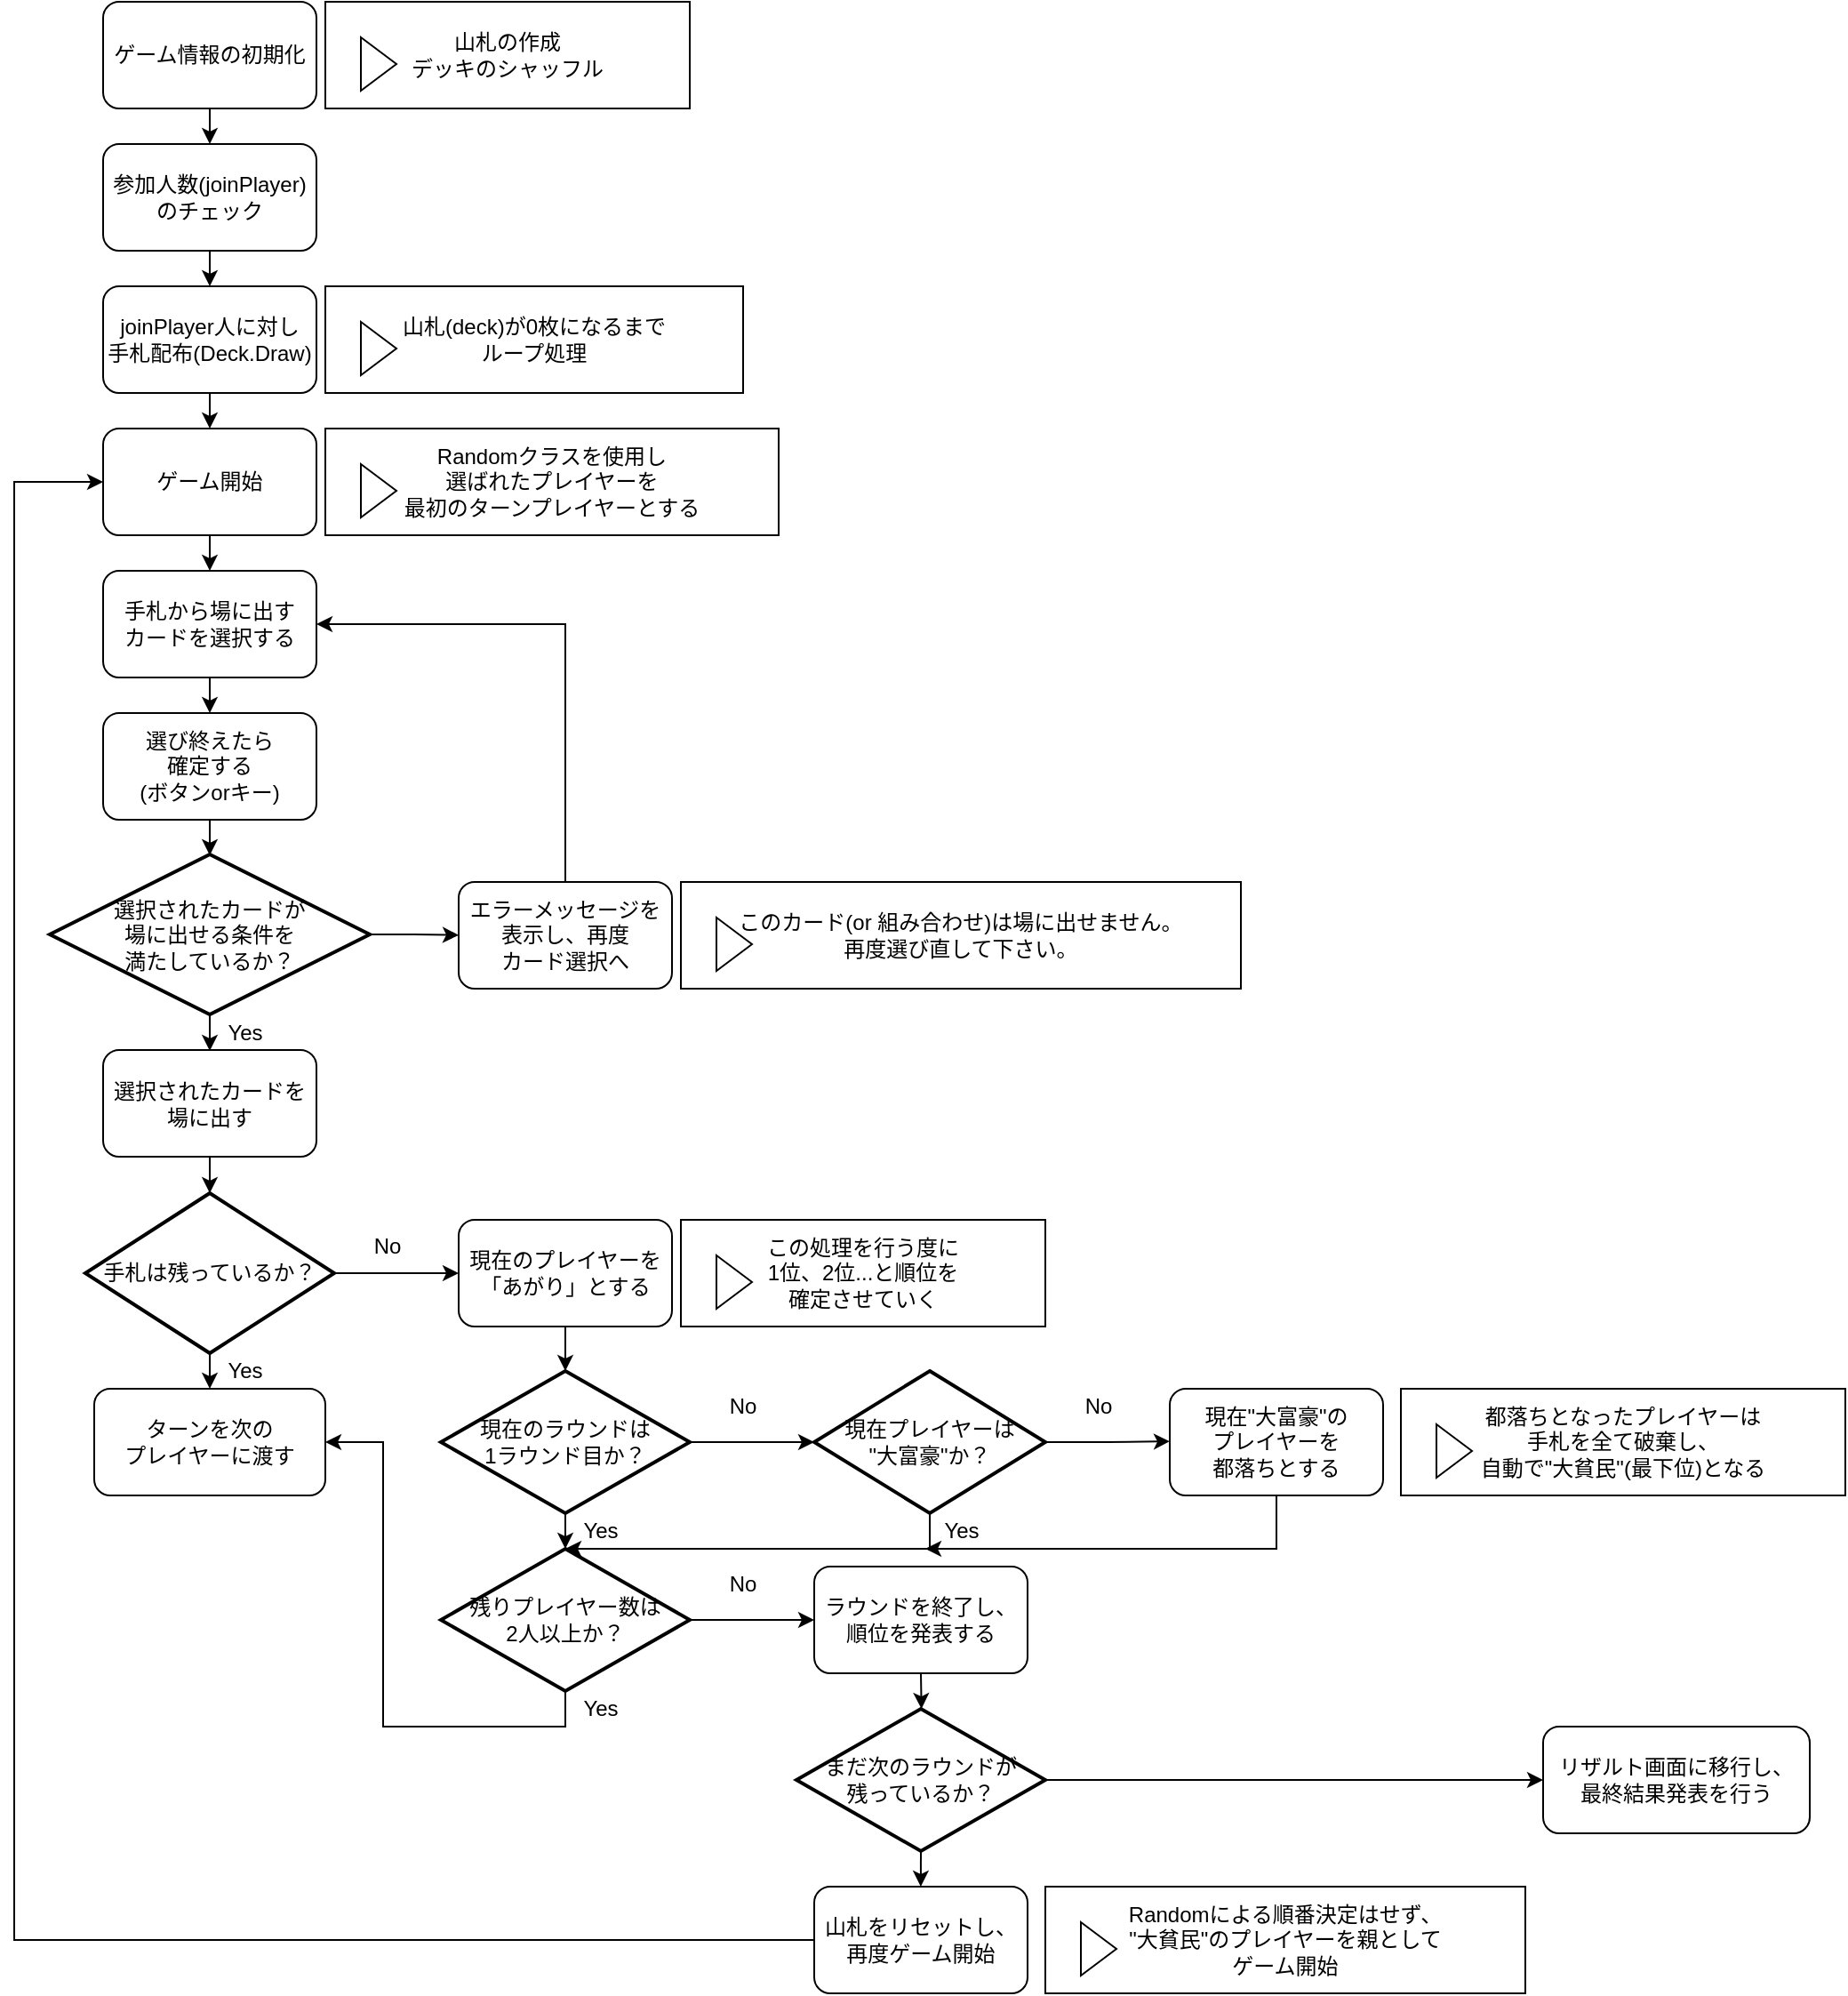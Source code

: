 <mxfile version="12.7.8" type="device"><diagram id="C5RBs43oDa-KdzZeNtuy" name="Page-1"><mxGraphModel dx="2372" dy="1498" grid="1" gridSize="10" guides="1" tooltips="1" connect="1" arrows="1" fold="1" page="1" pageScale="1" pageWidth="1300" pageHeight="1500" math="0" shadow="0"><root><mxCell id="WIyWlLk6GJQsqaUBKTNV-0"/><mxCell id="WIyWlLk6GJQsqaUBKTNV-1" parent="WIyWlLk6GJQsqaUBKTNV-0"/><mxCell id="8BnWi7yDY1hejVU2nWqL-6" style="edgeStyle=orthogonalEdgeStyle;rounded=0;orthogonalLoop=1;jettySize=auto;html=1;exitX=0.5;exitY=1;exitDx=0;exitDy=0;" edge="1" parent="WIyWlLk6GJQsqaUBKTNV-1" source="WIyWlLk6GJQsqaUBKTNV-3"><mxGeometry relative="1" as="geometry"><mxPoint x="220" y="140" as="targetPoint"/></mxGeometry></mxCell><mxCell id="WIyWlLk6GJQsqaUBKTNV-3" value="ゲーム情報の初期化" style="rounded=1;whiteSpace=wrap;html=1;fontSize=12;glass=0;strokeWidth=1;shadow=0;" parent="WIyWlLk6GJQsqaUBKTNV-1" vertex="1"><mxGeometry x="160" y="60" width="120" height="60" as="geometry"/></mxCell><mxCell id="8BnWi7yDY1hejVU2nWqL-4" value="山札の作成&lt;br&gt;デッキのシャッフル" style="html=1;whiteSpace=wrap;container=1;recursiveResize=0;collapsible=0;" vertex="1" parent="WIyWlLk6GJQsqaUBKTNV-1"><mxGeometry x="285" y="60" width="205" height="60" as="geometry"/></mxCell><mxCell id="8BnWi7yDY1hejVU2nWqL-5" value="" style="triangle;html=1;whiteSpace=wrap;" vertex="1" parent="8BnWi7yDY1hejVU2nWqL-4"><mxGeometry x="20" y="20" width="20" height="30" as="geometry"/></mxCell><mxCell id="8BnWi7yDY1hejVU2nWqL-9" style="edgeStyle=orthogonalEdgeStyle;rounded=0;orthogonalLoop=1;jettySize=auto;html=1;exitX=0.5;exitY=1;exitDx=0;exitDy=0;" edge="1" parent="WIyWlLk6GJQsqaUBKTNV-1" source="8BnWi7yDY1hejVU2nWqL-8"><mxGeometry relative="1" as="geometry"><mxPoint x="220" y="220" as="targetPoint"/></mxGeometry></mxCell><mxCell id="8BnWi7yDY1hejVU2nWqL-8" value="参加人数(joinPlayer)&lt;br&gt;のチェック" style="rounded=1;whiteSpace=wrap;html=1;" vertex="1" parent="WIyWlLk6GJQsqaUBKTNV-1"><mxGeometry x="160" y="140" width="120" height="60" as="geometry"/></mxCell><mxCell id="8BnWi7yDY1hejVU2nWqL-11" style="edgeStyle=orthogonalEdgeStyle;rounded=0;orthogonalLoop=1;jettySize=auto;html=1;exitX=0.5;exitY=1;exitDx=0;exitDy=0;" edge="1" parent="WIyWlLk6GJQsqaUBKTNV-1" source="8BnWi7yDY1hejVU2nWqL-10"><mxGeometry relative="1" as="geometry"><mxPoint x="220" y="300" as="targetPoint"/></mxGeometry></mxCell><mxCell id="8BnWi7yDY1hejVU2nWqL-10" value="joinPlayer人に対し&lt;br&gt;手札配布(Deck.Draw)" style="rounded=1;whiteSpace=wrap;html=1;" vertex="1" parent="WIyWlLk6GJQsqaUBKTNV-1"><mxGeometry x="160" y="220" width="120" height="60" as="geometry"/></mxCell><mxCell id="8BnWi7yDY1hejVU2nWqL-12" value="山札(deck)が0枚になるまで&lt;br&gt;ループ処理" style="html=1;whiteSpace=wrap;container=1;recursiveResize=0;collapsible=0;" vertex="1" parent="WIyWlLk6GJQsqaUBKTNV-1"><mxGeometry x="285" y="220" width="235" height="60" as="geometry"/></mxCell><mxCell id="8BnWi7yDY1hejVU2nWqL-13" value="" style="triangle;html=1;whiteSpace=wrap;" vertex="1" parent="8BnWi7yDY1hejVU2nWqL-12"><mxGeometry x="20" y="20" width="20" height="30" as="geometry"/></mxCell><mxCell id="8BnWi7yDY1hejVU2nWqL-17" style="edgeStyle=orthogonalEdgeStyle;rounded=0;orthogonalLoop=1;jettySize=auto;html=1;exitX=0.5;exitY=1;exitDx=0;exitDy=0;" edge="1" parent="WIyWlLk6GJQsqaUBKTNV-1" source="8BnWi7yDY1hejVU2nWqL-14"><mxGeometry relative="1" as="geometry"><mxPoint x="220" y="380" as="targetPoint"/></mxGeometry></mxCell><mxCell id="8BnWi7yDY1hejVU2nWqL-14" value="ゲーム開始" style="rounded=1;whiteSpace=wrap;html=1;" vertex="1" parent="WIyWlLk6GJQsqaUBKTNV-1"><mxGeometry x="160" y="300" width="120" height="60" as="geometry"/></mxCell><mxCell id="8BnWi7yDY1hejVU2nWqL-15" value="Randomクラスを使用し&lt;br&gt;選ばれたプレイヤーを&lt;br&gt;最初のターンプレイヤーとする" style="html=1;whiteSpace=wrap;container=1;recursiveResize=0;collapsible=0;" vertex="1" parent="WIyWlLk6GJQsqaUBKTNV-1"><mxGeometry x="285" y="300" width="255" height="60" as="geometry"/></mxCell><mxCell id="8BnWi7yDY1hejVU2nWqL-16" value="" style="triangle;html=1;whiteSpace=wrap;" vertex="1" parent="8BnWi7yDY1hejVU2nWqL-15"><mxGeometry x="20" y="20" width="20" height="30" as="geometry"/></mxCell><mxCell id="8BnWi7yDY1hejVU2nWqL-22" style="edgeStyle=orthogonalEdgeStyle;rounded=0;orthogonalLoop=1;jettySize=auto;html=1;exitX=0.5;exitY=1;exitDx=0;exitDy=0;" edge="1" parent="WIyWlLk6GJQsqaUBKTNV-1" source="8BnWi7yDY1hejVU2nWqL-21"><mxGeometry relative="1" as="geometry"><mxPoint x="220" y="460" as="targetPoint"/></mxGeometry></mxCell><mxCell id="8BnWi7yDY1hejVU2nWqL-21" value="手札から場に出す&lt;br&gt;カードを選択する" style="rounded=1;whiteSpace=wrap;html=1;" vertex="1" parent="WIyWlLk6GJQsqaUBKTNV-1"><mxGeometry x="160" y="380" width="120" height="60" as="geometry"/></mxCell><mxCell id="8BnWi7yDY1hejVU2nWqL-24" style="edgeStyle=orthogonalEdgeStyle;rounded=0;orthogonalLoop=1;jettySize=auto;html=1;exitX=0.5;exitY=1;exitDx=0;exitDy=0;" edge="1" parent="WIyWlLk6GJQsqaUBKTNV-1" source="8BnWi7yDY1hejVU2nWqL-23"><mxGeometry relative="1" as="geometry"><mxPoint x="220" y="540" as="targetPoint"/></mxGeometry></mxCell><mxCell id="8BnWi7yDY1hejVU2nWqL-23" value="選び終えたら&lt;br&gt;確定する&lt;br&gt;(ボタンorキー)" style="rounded=1;whiteSpace=wrap;html=1;" vertex="1" parent="WIyWlLk6GJQsqaUBKTNV-1"><mxGeometry x="160" y="460" width="120" height="60" as="geometry"/></mxCell><mxCell id="8BnWi7yDY1hejVU2nWqL-27" style="edgeStyle=orthogonalEdgeStyle;rounded=0;orthogonalLoop=1;jettySize=auto;html=1;exitX=0.5;exitY=1;exitDx=0;exitDy=0;exitPerimeter=0;" edge="1" parent="WIyWlLk6GJQsqaUBKTNV-1" source="8BnWi7yDY1hejVU2nWqL-26"><mxGeometry relative="1" as="geometry"><mxPoint x="220" y="650" as="targetPoint"/></mxGeometry></mxCell><mxCell id="8BnWi7yDY1hejVU2nWqL-58" style="edgeStyle=orthogonalEdgeStyle;rounded=0;orthogonalLoop=1;jettySize=auto;html=1;exitX=1;exitY=0.5;exitDx=0;exitDy=0;exitPerimeter=0;" edge="1" parent="WIyWlLk6GJQsqaUBKTNV-1" source="8BnWi7yDY1hejVU2nWqL-26"><mxGeometry relative="1" as="geometry"><mxPoint x="360" y="584.882" as="targetPoint"/></mxGeometry></mxCell><mxCell id="8BnWi7yDY1hejVU2nWqL-26" value="選択されたカードが&lt;br&gt;場に出せる条件を&lt;br&gt;満たしているか？" style="strokeWidth=2;html=1;shape=mxgraph.flowchart.decision;whiteSpace=wrap;" vertex="1" parent="WIyWlLk6GJQsqaUBKTNV-1"><mxGeometry x="130" y="539.5" width="180" height="90" as="geometry"/></mxCell><mxCell id="8BnWi7yDY1hejVU2nWqL-28" value="Yes" style="text;html=1;strokeColor=none;fillColor=none;align=center;verticalAlign=middle;whiteSpace=wrap;rounded=0;" vertex="1" parent="WIyWlLk6GJQsqaUBKTNV-1"><mxGeometry x="220" y="629.5" width="40" height="20" as="geometry"/></mxCell><mxCell id="8BnWi7yDY1hejVU2nWqL-29" value="ターンを次の&lt;br&gt;プレイヤーに渡す" style="rounded=1;whiteSpace=wrap;html=1;" vertex="1" parent="WIyWlLk6GJQsqaUBKTNV-1"><mxGeometry x="155" y="840" width="130" height="60" as="geometry"/></mxCell><mxCell id="8BnWi7yDY1hejVU2nWqL-32" style="edgeStyle=orthogonalEdgeStyle;rounded=0;orthogonalLoop=1;jettySize=auto;html=1;exitX=0.5;exitY=1;exitDx=0;exitDy=0;" edge="1" parent="WIyWlLk6GJQsqaUBKTNV-1" source="8BnWi7yDY1hejVU2nWqL-30"><mxGeometry relative="1" as="geometry"><mxPoint x="220" y="730" as="targetPoint"/></mxGeometry></mxCell><mxCell id="8BnWi7yDY1hejVU2nWqL-30" value="選択されたカードを&lt;br&gt;場に出す" style="rounded=1;whiteSpace=wrap;html=1;" vertex="1" parent="WIyWlLk6GJQsqaUBKTNV-1"><mxGeometry x="160" y="649.5" width="120" height="60" as="geometry"/></mxCell><mxCell id="8BnWi7yDY1hejVU2nWqL-36" style="edgeStyle=orthogonalEdgeStyle;rounded=0;orthogonalLoop=1;jettySize=auto;html=1;exitX=1;exitY=0.5;exitDx=0;exitDy=0;exitPerimeter=0;entryX=0;entryY=0.5;entryDx=0;entryDy=0;" edge="1" parent="WIyWlLk6GJQsqaUBKTNV-1" source="8BnWi7yDY1hejVU2nWqL-31" target="8BnWi7yDY1hejVU2nWqL-38"><mxGeometry relative="1" as="geometry"><mxPoint x="320" y="775" as="targetPoint"/></mxGeometry></mxCell><mxCell id="8BnWi7yDY1hejVU2nWqL-31" value="手札は残っているか？" style="strokeWidth=2;html=1;shape=mxgraph.flowchart.decision;whiteSpace=wrap;" vertex="1" parent="WIyWlLk6GJQsqaUBKTNV-1"><mxGeometry x="150" y="730" width="140" height="90" as="geometry"/></mxCell><mxCell id="8BnWi7yDY1hejVU2nWqL-33" value="Yes" style="text;html=1;strokeColor=none;fillColor=none;align=center;verticalAlign=middle;whiteSpace=wrap;rounded=0;" vertex="1" parent="WIyWlLk6GJQsqaUBKTNV-1"><mxGeometry x="220" y="820" width="40" height="20" as="geometry"/></mxCell><mxCell id="8BnWi7yDY1hejVU2nWqL-35" style="edgeStyle=orthogonalEdgeStyle;rounded=0;orthogonalLoop=1;jettySize=auto;html=1;exitX=0;exitY=0;exitDx=0;exitDy=0;entryX=0;entryY=1;entryDx=0;entryDy=0;" edge="1" parent="WIyWlLk6GJQsqaUBKTNV-1" source="8BnWi7yDY1hejVU2nWqL-33" target="8BnWi7yDY1hejVU2nWqL-33"><mxGeometry relative="1" as="geometry"/></mxCell><mxCell id="8BnWi7yDY1hejVU2nWqL-37" value="No" style="text;html=1;strokeColor=none;fillColor=none;align=center;verticalAlign=middle;whiteSpace=wrap;rounded=0;" vertex="1" parent="WIyWlLk6GJQsqaUBKTNV-1"><mxGeometry x="300" y="750" width="40" height="20" as="geometry"/></mxCell><mxCell id="8BnWi7yDY1hejVU2nWqL-40" style="edgeStyle=orthogonalEdgeStyle;rounded=0;orthogonalLoop=1;jettySize=auto;html=1;exitX=0.5;exitY=1;exitDx=0;exitDy=0;" edge="1" parent="WIyWlLk6GJQsqaUBKTNV-1" source="8BnWi7yDY1hejVU2nWqL-38"><mxGeometry relative="1" as="geometry"><mxPoint x="420" y="830" as="targetPoint"/></mxGeometry></mxCell><mxCell id="8BnWi7yDY1hejVU2nWqL-38" value="現在のプレイヤーを&lt;br&gt;「あがり」とする" style="rounded=1;whiteSpace=wrap;html=1;" vertex="1" parent="WIyWlLk6GJQsqaUBKTNV-1"><mxGeometry x="360" y="745" width="120" height="60" as="geometry"/></mxCell><mxCell id="8BnWi7yDY1hejVU2nWqL-42" style="edgeStyle=orthogonalEdgeStyle;rounded=0;orthogonalLoop=1;jettySize=auto;html=1;exitX=0.5;exitY=1;exitDx=0;exitDy=0;exitPerimeter=0;" edge="1" parent="WIyWlLk6GJQsqaUBKTNV-1" source="8BnWi7yDY1hejVU2nWqL-41"><mxGeometry relative="1" as="geometry"><mxPoint x="420" y="930" as="targetPoint"/></mxGeometry></mxCell><mxCell id="8BnWi7yDY1hejVU2nWqL-49" style="edgeStyle=orthogonalEdgeStyle;rounded=0;orthogonalLoop=1;jettySize=auto;html=1;exitX=1;exitY=0.5;exitDx=0;exitDy=0;exitPerimeter=0;" edge="1" parent="WIyWlLk6GJQsqaUBKTNV-1" source="8BnWi7yDY1hejVU2nWqL-41"><mxGeometry relative="1" as="geometry"><mxPoint x="560" y="870" as="targetPoint"/></mxGeometry></mxCell><mxCell id="8BnWi7yDY1hejVU2nWqL-41" value="現在のラウンドは&lt;br&gt;1ラウンド目か？" style="strokeWidth=2;html=1;shape=mxgraph.flowchart.decision;whiteSpace=wrap;" vertex="1" parent="WIyWlLk6GJQsqaUBKTNV-1"><mxGeometry x="350" y="830" width="140" height="80" as="geometry"/></mxCell><mxCell id="8BnWi7yDY1hejVU2nWqL-43" value="Yes" style="text;html=1;strokeColor=none;fillColor=none;align=center;verticalAlign=middle;whiteSpace=wrap;rounded=0;" vertex="1" parent="WIyWlLk6GJQsqaUBKTNV-1"><mxGeometry x="420" y="910" width="40" height="20" as="geometry"/></mxCell><mxCell id="8BnWi7yDY1hejVU2nWqL-46" style="edgeStyle=orthogonalEdgeStyle;rounded=0;orthogonalLoop=1;jettySize=auto;html=1;exitX=0.5;exitY=1;exitDx=0;exitDy=0;exitPerimeter=0;entryX=1;entryY=0.5;entryDx=0;entryDy=0;" edge="1" parent="WIyWlLk6GJQsqaUBKTNV-1" source="8BnWi7yDY1hejVU2nWqL-45" target="8BnWi7yDY1hejVU2nWqL-29"><mxGeometry relative="1" as="geometry"><mxPoint x="420" y="1030" as="targetPoint"/></mxGeometry></mxCell><mxCell id="8BnWi7yDY1hejVU2nWqL-54" style="edgeStyle=orthogonalEdgeStyle;rounded=0;orthogonalLoop=1;jettySize=auto;html=1;exitX=1;exitY=0.5;exitDx=0;exitDy=0;exitPerimeter=0;" edge="1" parent="WIyWlLk6GJQsqaUBKTNV-1" source="8BnWi7yDY1hejVU2nWqL-45"><mxGeometry relative="1" as="geometry"><mxPoint x="560" y="970" as="targetPoint"/></mxGeometry></mxCell><mxCell id="8BnWi7yDY1hejVU2nWqL-45" value="残りプレイヤー数は&lt;br&gt;2人以上か？" style="strokeWidth=2;html=1;shape=mxgraph.flowchart.decision;whiteSpace=wrap;" vertex="1" parent="WIyWlLk6GJQsqaUBKTNV-1"><mxGeometry x="350" y="930" width="140" height="80" as="geometry"/></mxCell><mxCell id="8BnWi7yDY1hejVU2nWqL-48" value="Yes" style="text;html=1;strokeColor=none;fillColor=none;align=center;verticalAlign=middle;whiteSpace=wrap;rounded=0;" vertex="1" parent="WIyWlLk6GJQsqaUBKTNV-1"><mxGeometry x="420" y="1010" width="40" height="20" as="geometry"/></mxCell><mxCell id="8BnWi7yDY1hejVU2nWqL-50" value="No" style="text;html=1;strokeColor=none;fillColor=none;align=center;verticalAlign=middle;whiteSpace=wrap;rounded=0;" vertex="1" parent="WIyWlLk6GJQsqaUBKTNV-1"><mxGeometry x="500" y="840" width="40" height="20" as="geometry"/></mxCell><mxCell id="8BnWi7yDY1hejVU2nWqL-63" style="edgeStyle=orthogonalEdgeStyle;rounded=0;orthogonalLoop=1;jettySize=auto;html=1;exitX=1;exitY=0.5;exitDx=0;exitDy=0;exitPerimeter=0;" edge="1" parent="WIyWlLk6GJQsqaUBKTNV-1" source="8BnWi7yDY1hejVU2nWqL-51"><mxGeometry relative="1" as="geometry"><mxPoint x="760" y="869.588" as="targetPoint"/></mxGeometry></mxCell><mxCell id="8BnWi7yDY1hejVU2nWqL-68" style="edgeStyle=orthogonalEdgeStyle;rounded=0;orthogonalLoop=1;jettySize=auto;html=1;exitX=0.5;exitY=1;exitDx=0;exitDy=0;exitPerimeter=0;entryX=0;entryY=1;entryDx=0;entryDy=0;" edge="1" parent="WIyWlLk6GJQsqaUBKTNV-1" source="8BnWi7yDY1hejVU2nWqL-51" target="8BnWi7yDY1hejVU2nWqL-43"><mxGeometry relative="1" as="geometry"><mxPoint x="625.333" y="930" as="targetPoint"/><Array as="points"><mxPoint x="625" y="930"/></Array></mxGeometry></mxCell><mxCell id="8BnWi7yDY1hejVU2nWqL-51" value="現在プレイヤーは&lt;br&gt;&quot;大富豪&quot;か？" style="strokeWidth=2;html=1;shape=mxgraph.flowchart.decision;whiteSpace=wrap;" vertex="1" parent="WIyWlLk6GJQsqaUBKTNV-1"><mxGeometry x="560" y="830" width="130" height="80" as="geometry"/></mxCell><mxCell id="8BnWi7yDY1hejVU2nWqL-53" value="Yes" style="text;html=1;strokeColor=none;fillColor=none;align=center;verticalAlign=middle;whiteSpace=wrap;rounded=0;" vertex="1" parent="WIyWlLk6GJQsqaUBKTNV-1"><mxGeometry x="622.5" y="910" width="40" height="20" as="geometry"/></mxCell><mxCell id="8BnWi7yDY1hejVU2nWqL-55" value="No" style="text;html=1;strokeColor=none;fillColor=none;align=center;verticalAlign=middle;whiteSpace=wrap;rounded=0;" vertex="1" parent="WIyWlLk6GJQsqaUBKTNV-1"><mxGeometry x="500" y="940" width="40" height="20" as="geometry"/></mxCell><mxCell id="8BnWi7yDY1hejVU2nWqL-56" value="この処理を行う度に&lt;br&gt;1位、2位...と順位を&lt;br&gt;確定させていく" style="html=1;whiteSpace=wrap;container=1;recursiveResize=0;collapsible=0;" vertex="1" parent="WIyWlLk6GJQsqaUBKTNV-1"><mxGeometry x="485" y="745" width="205" height="60" as="geometry"/></mxCell><mxCell id="8BnWi7yDY1hejVU2nWqL-57" value="" style="triangle;html=1;whiteSpace=wrap;" vertex="1" parent="8BnWi7yDY1hejVU2nWqL-56"><mxGeometry x="20" y="20" width="20" height="30" as="geometry"/></mxCell><mxCell id="8BnWi7yDY1hejVU2nWqL-60" style="edgeStyle=orthogonalEdgeStyle;rounded=0;orthogonalLoop=1;jettySize=auto;html=1;exitX=0.5;exitY=0;exitDx=0;exitDy=0;entryX=1;entryY=0.5;entryDx=0;entryDy=0;" edge="1" parent="WIyWlLk6GJQsqaUBKTNV-1" source="8BnWi7yDY1hejVU2nWqL-59" target="8BnWi7yDY1hejVU2nWqL-21"><mxGeometry relative="1" as="geometry"><mxPoint x="420.294" y="410" as="targetPoint"/></mxGeometry></mxCell><mxCell id="8BnWi7yDY1hejVU2nWqL-59" value="エラーメッセージを&lt;br&gt;表示し、再度&lt;br&gt;カード選択へ" style="rounded=1;whiteSpace=wrap;html=1;" vertex="1" parent="WIyWlLk6GJQsqaUBKTNV-1"><mxGeometry x="360" y="555" width="120" height="60" as="geometry"/></mxCell><mxCell id="8BnWi7yDY1hejVU2nWqL-61" value="このカード(or 組み合わせ)は場に出せません。&lt;br&gt;再度選び直して下さい。" style="html=1;whiteSpace=wrap;container=1;recursiveResize=0;collapsible=0;" vertex="1" parent="WIyWlLk6GJQsqaUBKTNV-1"><mxGeometry x="485" y="555" width="315" height="60" as="geometry"/></mxCell><mxCell id="8BnWi7yDY1hejVU2nWqL-62" value="" style="triangle;html=1;whiteSpace=wrap;" vertex="1" parent="8BnWi7yDY1hejVU2nWqL-61"><mxGeometry x="20" y="20" width="20" height="30" as="geometry"/></mxCell><mxCell id="8BnWi7yDY1hejVU2nWqL-69" style="edgeStyle=orthogonalEdgeStyle;rounded=0;orthogonalLoop=1;jettySize=auto;html=1;exitX=0.5;exitY=1;exitDx=0;exitDy=0;entryX=0;entryY=1;entryDx=0;entryDy=0;" edge="1" parent="WIyWlLk6GJQsqaUBKTNV-1" source="8BnWi7yDY1hejVU2nWqL-64" target="8BnWi7yDY1hejVU2nWqL-53"><mxGeometry relative="1" as="geometry"><mxPoint x="820.333" y="930" as="targetPoint"/><Array as="points"><mxPoint x="820" y="930"/></Array></mxGeometry></mxCell><mxCell id="8BnWi7yDY1hejVU2nWqL-64" value="現在&quot;大富豪&quot;の&lt;br&gt;プレイヤーを&lt;br&gt;都落ちとする" style="rounded=1;whiteSpace=wrap;html=1;" vertex="1" parent="WIyWlLk6GJQsqaUBKTNV-1"><mxGeometry x="760" y="840" width="120" height="60" as="geometry"/></mxCell><mxCell id="8BnWi7yDY1hejVU2nWqL-65" value="都落ちとなったプレイヤーは&lt;br&gt;手札を全て破棄し、&lt;br&gt;自動で&quot;大貧民&quot;(最下位)となる" style="html=1;whiteSpace=wrap;container=1;recursiveResize=0;collapsible=0;" vertex="1" parent="WIyWlLk6GJQsqaUBKTNV-1"><mxGeometry x="890" y="840" width="250" height="60" as="geometry"/></mxCell><mxCell id="8BnWi7yDY1hejVU2nWqL-66" value="" style="triangle;html=1;whiteSpace=wrap;" vertex="1" parent="8BnWi7yDY1hejVU2nWqL-65"><mxGeometry x="20" y="20" width="20" height="30" as="geometry"/></mxCell><mxCell id="8BnWi7yDY1hejVU2nWqL-70" value="No" style="text;html=1;strokeColor=none;fillColor=none;align=center;verticalAlign=middle;whiteSpace=wrap;rounded=0;" vertex="1" parent="WIyWlLk6GJQsqaUBKTNV-1"><mxGeometry x="700" y="840" width="40" height="20" as="geometry"/></mxCell><mxCell id="8BnWi7yDY1hejVU2nWqL-72" style="edgeStyle=orthogonalEdgeStyle;rounded=0;orthogonalLoop=1;jettySize=auto;html=1;exitX=0.5;exitY=1;exitDx=0;exitDy=0;" edge="1" parent="WIyWlLk6GJQsqaUBKTNV-1" source="8BnWi7yDY1hejVU2nWqL-71"><mxGeometry relative="1" as="geometry"><mxPoint x="620.333" y="1020" as="targetPoint"/></mxGeometry></mxCell><mxCell id="8BnWi7yDY1hejVU2nWqL-71" value="ラウンドを終了し、&lt;br&gt;順位を発表する" style="rounded=1;whiteSpace=wrap;html=1;" vertex="1" parent="WIyWlLk6GJQsqaUBKTNV-1"><mxGeometry x="560" y="940" width="120" height="60" as="geometry"/></mxCell><mxCell id="8BnWi7yDY1hejVU2nWqL-74" style="edgeStyle=orthogonalEdgeStyle;rounded=0;orthogonalLoop=1;jettySize=auto;html=1;exitX=0.5;exitY=1;exitDx=0;exitDy=0;exitPerimeter=0;" edge="1" parent="WIyWlLk6GJQsqaUBKTNV-1" source="8BnWi7yDY1hejVU2nWqL-73"><mxGeometry relative="1" as="geometry"><mxPoint x="619.931" y="1120" as="targetPoint"/></mxGeometry></mxCell><mxCell id="8BnWi7yDY1hejVU2nWqL-79" style="edgeStyle=orthogonalEdgeStyle;rounded=0;orthogonalLoop=1;jettySize=auto;html=1;exitX=1;exitY=0.5;exitDx=0;exitDy=0;exitPerimeter=0;" edge="1" parent="WIyWlLk6GJQsqaUBKTNV-1" source="8BnWi7yDY1hejVU2nWqL-73"><mxGeometry relative="1" as="geometry"><mxPoint x="970" y="1060" as="targetPoint"/></mxGeometry></mxCell><mxCell id="8BnWi7yDY1hejVU2nWqL-73" value="まだ次のラウンドが&lt;br&gt;残っているか？" style="strokeWidth=2;html=1;shape=mxgraph.flowchart.decision;whiteSpace=wrap;" vertex="1" parent="WIyWlLk6GJQsqaUBKTNV-1"><mxGeometry x="550" y="1020" width="140" height="80" as="geometry"/></mxCell><mxCell id="8BnWi7yDY1hejVU2nWqL-78" style="edgeStyle=orthogonalEdgeStyle;rounded=0;orthogonalLoop=1;jettySize=auto;html=1;exitX=0;exitY=0.5;exitDx=0;exitDy=0;entryX=0;entryY=0.5;entryDx=0;entryDy=0;" edge="1" parent="WIyWlLk6GJQsqaUBKTNV-1" source="8BnWi7yDY1hejVU2nWqL-75" target="8BnWi7yDY1hejVU2nWqL-14"><mxGeometry relative="1" as="geometry"><mxPoint x="110" y="330" as="targetPoint"/><Array as="points"><mxPoint x="110" y="1150"/><mxPoint x="110" y="330"/></Array></mxGeometry></mxCell><mxCell id="8BnWi7yDY1hejVU2nWqL-75" value="山札をリセットし、&lt;br&gt;再度ゲーム開始" style="rounded=1;whiteSpace=wrap;html=1;" vertex="1" parent="WIyWlLk6GJQsqaUBKTNV-1"><mxGeometry x="560" y="1120" width="120" height="60" as="geometry"/></mxCell><mxCell id="8BnWi7yDY1hejVU2nWqL-76" value="Randomによる順番決定はせず、&lt;br&gt;&quot;大貧民&quot;のプレイヤーを親として&lt;br&gt;ゲーム開始" style="html=1;whiteSpace=wrap;container=1;recursiveResize=0;collapsible=0;" vertex="1" parent="WIyWlLk6GJQsqaUBKTNV-1"><mxGeometry x="690" y="1120" width="270" height="60" as="geometry"/></mxCell><mxCell id="8BnWi7yDY1hejVU2nWqL-77" value="" style="triangle;html=1;whiteSpace=wrap;" vertex="1" parent="8BnWi7yDY1hejVU2nWqL-76"><mxGeometry x="20" y="20" width="20" height="30" as="geometry"/></mxCell><mxCell id="8BnWi7yDY1hejVU2nWqL-80" value="リザルト画面に移行し、&lt;br&gt;最終結果発表を行う" style="rounded=1;whiteSpace=wrap;html=1;" vertex="1" parent="WIyWlLk6GJQsqaUBKTNV-1"><mxGeometry x="970" y="1030" width="150" height="60" as="geometry"/></mxCell></root></mxGraphModel></diagram></mxfile>